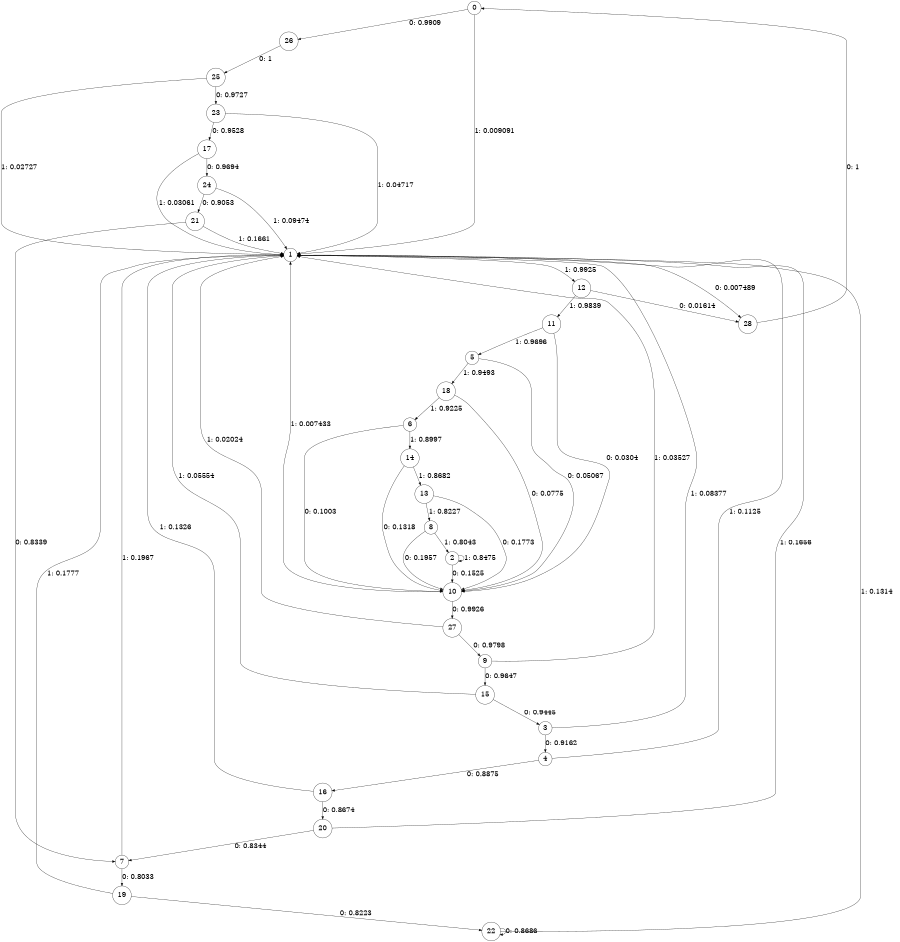 digraph "ch1_face_source_L11" {
size = "6,8.5";
ratio = "fill";
node [shape = circle];
node [fontsize = 24];
edge [fontsize = 24];
0 -> 26 [label = "0: 0.9909   "];
0 -> 1 [label = "1: 0.009091  "];
1 -> 28 [label = "0: 0.007489  "];
1 -> 12 [label = "1: 0.9925   "];
2 -> 10 [label = "0: 0.1525   "];
2 -> 2 [label = "1: 0.8475   "];
3 -> 4 [label = "0: 0.9162   "];
3 -> 1 [label = "1: 0.08377  "];
4 -> 16 [label = "0: 0.8875   "];
4 -> 1 [label = "1: 0.1125   "];
5 -> 10 [label = "0: 0.05067  "];
5 -> 18 [label = "1: 0.9493   "];
6 -> 10 [label = "0: 0.1003   "];
6 -> 14 [label = "1: 0.8997   "];
7 -> 19 [label = "0: 0.8033   "];
7 -> 1 [label = "1: 0.1967   "];
8 -> 10 [label = "0: 0.1957   "];
8 -> 2 [label = "1: 0.8043   "];
9 -> 15 [label = "0: 0.9647   "];
9 -> 1 [label = "1: 0.03527  "];
10 -> 27 [label = "0: 0.9926   "];
10 -> 1 [label = "1: 0.007433  "];
11 -> 10 [label = "0: 0.0304   "];
11 -> 5 [label = "1: 0.9696   "];
12 -> 28 [label = "0: 0.01614  "];
12 -> 11 [label = "1: 0.9839   "];
13 -> 10 [label = "0: 0.1773   "];
13 -> 8 [label = "1: 0.8227   "];
14 -> 10 [label = "0: 0.1318   "];
14 -> 13 [label = "1: 0.8682   "];
15 -> 3 [label = "0: 0.9445   "];
15 -> 1 [label = "1: 0.05554  "];
16 -> 20 [label = "0: 0.8674   "];
16 -> 1 [label = "1: 0.1326   "];
17 -> 24 [label = "0: 0.9694   "];
17 -> 1 [label = "1: 0.03061  "];
18 -> 10 [label = "0: 0.0775   "];
18 -> 6 [label = "1: 0.9225   "];
19 -> 22 [label = "0: 0.8223   "];
19 -> 1 [label = "1: 0.1777   "];
20 -> 7 [label = "0: 0.8344   "];
20 -> 1 [label = "1: 0.1656   "];
21 -> 7 [label = "0: 0.8339   "];
21 -> 1 [label = "1: 0.1661   "];
22 -> 22 [label = "0: 0.8686   "];
22 -> 1 [label = "1: 0.1314   "];
23 -> 17 [label = "0: 0.9528   "];
23 -> 1 [label = "1: 0.04717  "];
24 -> 21 [label = "0: 0.9053   "];
24 -> 1 [label = "1: 0.09474  "];
25 -> 23 [label = "0: 0.9727   "];
25 -> 1 [label = "1: 0.02727  "];
26 -> 25 [label = "0: 1        "];
27 -> 9 [label = "0: 0.9798   "];
27 -> 1 [label = "1: 0.02024  "];
28 -> 0 [label = "0: 1        "];
}